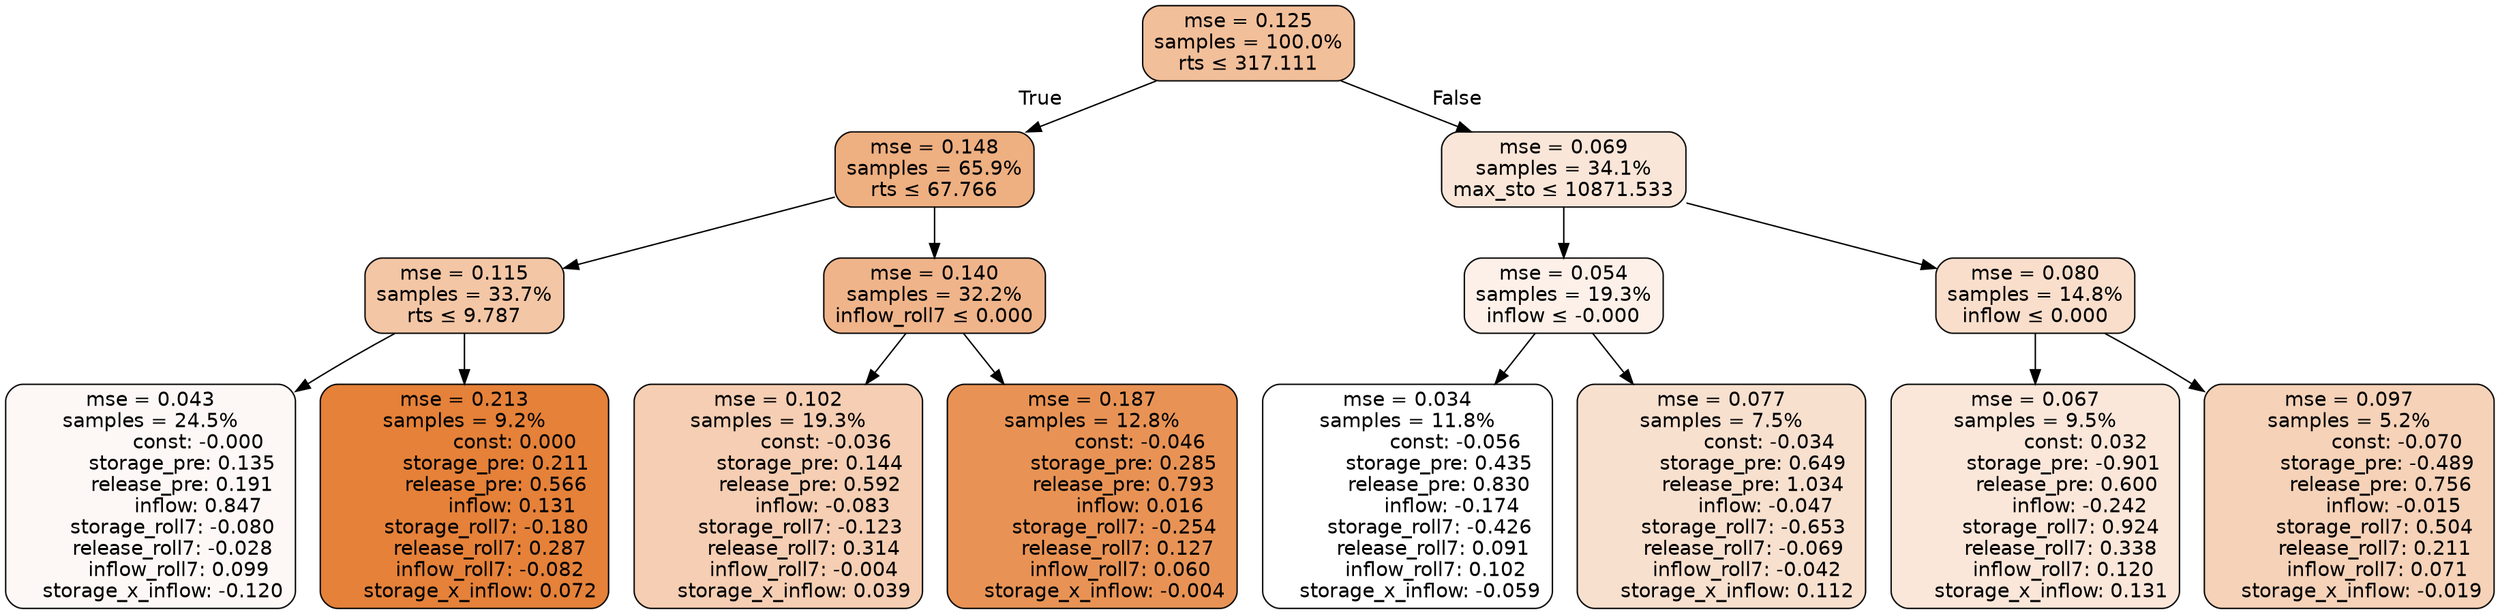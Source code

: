 digraph tree {
bgcolor="transparent"
node [shape=rectangle, style="filled, rounded", color="black", fontname=helvetica] ;
edge [fontname=helvetica] ;
	"0" [label="mse = 0.125
samples = 100.0%
rts &le; 317.111", fillcolor="#f1bf9a"]
	"1" [label="mse = 0.148
samples = 65.9%
rts &le; 67.766", fillcolor="#eeaf81"]
	"2" [label="mse = 0.115
samples = 33.7%
rts &le; 9.787", fillcolor="#f3c6a5"]
	"3" [label="mse = 0.043
samples = 24.5%
               const: -0.000
          storage_pre: 0.135
          release_pre: 0.191
               inflow: 0.847
       storage_roll7: -0.080
       release_roll7: -0.028
         inflow_roll7: 0.099
    storage_x_inflow: -0.120", fillcolor="#fdf8f5"]
	"4" [label="mse = 0.213
samples = 9.2%
                const: 0.000
          storage_pre: 0.211
          release_pre: 0.566
               inflow: 0.131
       storage_roll7: -0.180
        release_roll7: 0.287
        inflow_roll7: -0.082
     storage_x_inflow: 0.072", fillcolor="#e58139"]
	"5" [label="mse = 0.140
samples = 32.2%
inflow_roll7 &le; 0.000", fillcolor="#efb48a"]
	"6" [label="mse = 0.102
samples = 19.3%
               const: -0.036
          storage_pre: 0.144
          release_pre: 0.592
              inflow: -0.083
       storage_roll7: -0.123
        release_roll7: 0.314
        inflow_roll7: -0.004
     storage_x_inflow: 0.039", fillcolor="#f5ceb3"]
	"7" [label="mse = 0.187
samples = 12.8%
               const: -0.046
          storage_pre: 0.285
          release_pre: 0.793
               inflow: 0.016
       storage_roll7: -0.254
        release_roll7: 0.127
         inflow_roll7: 0.060
    storage_x_inflow: -0.004", fillcolor="#e89355"]
	"8" [label="mse = 0.069
samples = 34.1%
max_sto &le; 10871.533", fillcolor="#f9e6d8"]
	"9" [label="mse = 0.054
samples = 19.3%
inflow &le; -0.000", fillcolor="#fcf0e8"]
	"10" [label="mse = 0.034
samples = 11.8%
               const: -0.056
          storage_pre: 0.435
          release_pre: 0.830
              inflow: -0.174
       storage_roll7: -0.426
        release_roll7: 0.091
         inflow_roll7: 0.102
    storage_x_inflow: -0.059", fillcolor="#ffffff"]
	"11" [label="mse = 0.077
samples = 7.5%
               const: -0.034
          storage_pre: 0.649
          release_pre: 1.034
              inflow: -0.047
       storage_roll7: -0.653
       release_roll7: -0.069
        inflow_roll7: -0.042
     storage_x_inflow: 0.112", fillcolor="#f8e0cf"]
	"12" [label="mse = 0.080
samples = 14.8%
inflow &le; 0.000", fillcolor="#f8decb"]
	"13" [label="mse = 0.067
samples = 9.5%
                const: 0.032
         storage_pre: -0.901
          release_pre: 0.600
              inflow: -0.242
        storage_roll7: 0.924
        release_roll7: 0.338
         inflow_roll7: 0.120
     storage_x_inflow: 0.131", fillcolor="#fae7da"]
	"14" [label="mse = 0.097
samples = 5.2%
               const: -0.070
         storage_pre: -0.489
          release_pre: 0.756
              inflow: -0.015
        storage_roll7: 0.504
        release_roll7: 0.211
         inflow_roll7: 0.071
    storage_x_inflow: -0.019", fillcolor="#f5d2b8"]

	"0" -> "1" [labeldistance=2.5, labelangle=45, headlabel="True"]
	"1" -> "2"
	"2" -> "3"
	"2" -> "4"
	"1" -> "5"
	"5" -> "6"
	"5" -> "7"
	"0" -> "8" [labeldistance=2.5, labelangle=-45, headlabel="False"]
	"8" -> "9"
	"9" -> "10"
	"9" -> "11"
	"8" -> "12"
	"12" -> "13"
	"12" -> "14"
}